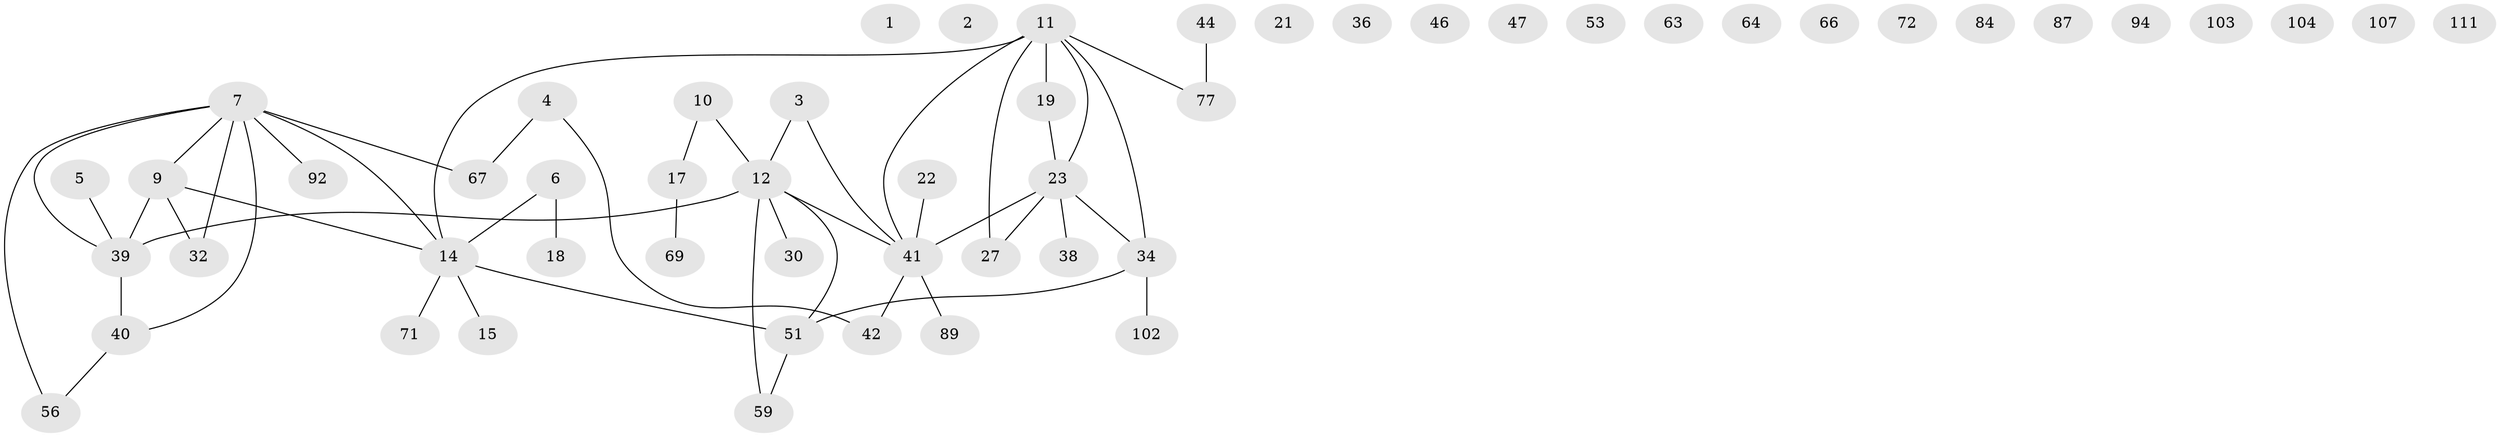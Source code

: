// original degree distribution, {1: 0.2833333333333333, 2: 0.26666666666666666, 3: 0.19166666666666668, 5: 0.03333333333333333, 4: 0.08333333333333333, 6: 0.008333333333333333, 0: 0.125, 7: 0.008333333333333333}
// Generated by graph-tools (version 1.1) at 2025/16/03/04/25 18:16:25]
// undirected, 54 vertices, 50 edges
graph export_dot {
graph [start="1"]
  node [color=gray90,style=filled];
  1 [super="+13"];
  2 [super="+16"];
  3;
  4 [super="+114+91"];
  5 [super="+93"];
  6 [super="+73"];
  7 [super="+29+8"];
  9 [super="+26+33+57+25"];
  10 [super="+100"];
  11 [super="+24+61"];
  12 [super="+35+96+82"];
  14 [super="+20+55"];
  15;
  17 [super="+86"];
  18 [super="+99"];
  19 [super="+28"];
  21;
  22 [super="+95"];
  23 [super="+45+31"];
  27 [super="+60+80"];
  30;
  32 [super="+98"];
  34 [super="+88"];
  36;
  38;
  39 [super="+52+65+75"];
  40 [super="+78"];
  41 [super="+79+48"];
  42 [super="+76+68"];
  44 [super="+58"];
  46;
  47;
  51 [super="+54+81"];
  53 [super="+110"];
  56;
  59;
  63;
  64;
  66;
  67;
  69;
  71;
  72;
  77;
  84;
  87;
  89 [super="+105"];
  92;
  94;
  102;
  103;
  104;
  107;
  111;
  3 -- 12;
  3 -- 41;
  4 -- 67;
  4 -- 42;
  5 -- 39;
  6 -- 14 [weight=2];
  6 -- 18;
  7 -- 67;
  7 -- 9;
  7 -- 14;
  7 -- 56;
  7 -- 92;
  7 -- 39;
  7 -- 40;
  7 -- 32;
  9 -- 14;
  9 -- 32;
  9 -- 39;
  10 -- 17;
  10 -- 12;
  11 -- 23;
  11 -- 19;
  11 -- 34;
  11 -- 27;
  11 -- 41;
  11 -- 77;
  11 -- 14;
  12 -- 41;
  12 -- 59;
  12 -- 51;
  12 -- 30;
  12 -- 39 [weight=2];
  14 -- 71;
  14 -- 15;
  14 -- 51;
  17 -- 69;
  19 -- 23;
  22 -- 41;
  23 -- 34;
  23 -- 41;
  23 -- 38;
  23 -- 27;
  34 -- 51;
  34 -- 102;
  39 -- 40;
  40 -- 56;
  41 -- 89;
  41 -- 42;
  44 -- 77;
  51 -- 59;
}
